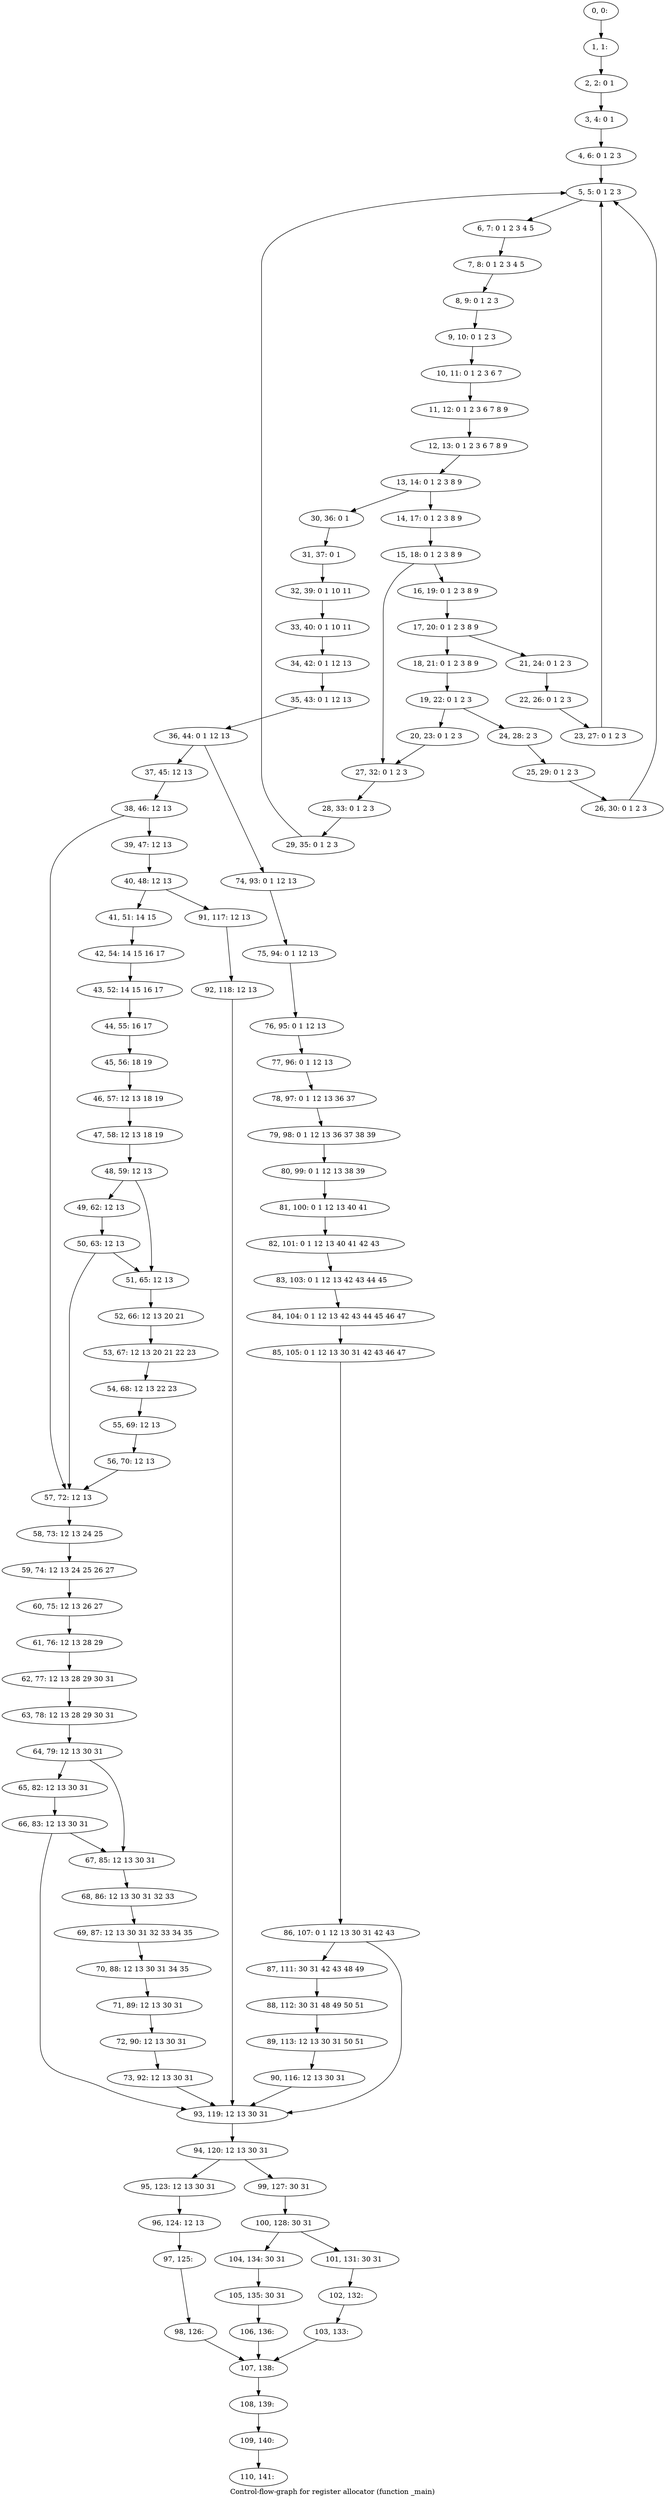 digraph G {
graph [label="Control-flow-graph for register allocator (function _main)"]
0[label="0, 0: "];
1[label="1, 1: "];
2[label="2, 2: 0 1 "];
3[label="3, 4: 0 1 "];
4[label="4, 6: 0 1 2 3 "];
5[label="5, 5: 0 1 2 3 "];
6[label="6, 7: 0 1 2 3 4 5 "];
7[label="7, 8: 0 1 2 3 4 5 "];
8[label="8, 9: 0 1 2 3 "];
9[label="9, 10: 0 1 2 3 "];
10[label="10, 11: 0 1 2 3 6 7 "];
11[label="11, 12: 0 1 2 3 6 7 8 9 "];
12[label="12, 13: 0 1 2 3 6 7 8 9 "];
13[label="13, 14: 0 1 2 3 8 9 "];
14[label="14, 17: 0 1 2 3 8 9 "];
15[label="15, 18: 0 1 2 3 8 9 "];
16[label="16, 19: 0 1 2 3 8 9 "];
17[label="17, 20: 0 1 2 3 8 9 "];
18[label="18, 21: 0 1 2 3 8 9 "];
19[label="19, 22: 0 1 2 3 "];
20[label="20, 23: 0 1 2 3 "];
21[label="21, 24: 0 1 2 3 "];
22[label="22, 26: 0 1 2 3 "];
23[label="23, 27: 0 1 2 3 "];
24[label="24, 28: 2 3 "];
25[label="25, 29: 0 1 2 3 "];
26[label="26, 30: 0 1 2 3 "];
27[label="27, 32: 0 1 2 3 "];
28[label="28, 33: 0 1 2 3 "];
29[label="29, 35: 0 1 2 3 "];
30[label="30, 36: 0 1 "];
31[label="31, 37: 0 1 "];
32[label="32, 39: 0 1 10 11 "];
33[label="33, 40: 0 1 10 11 "];
34[label="34, 42: 0 1 12 13 "];
35[label="35, 43: 0 1 12 13 "];
36[label="36, 44: 0 1 12 13 "];
37[label="37, 45: 12 13 "];
38[label="38, 46: 12 13 "];
39[label="39, 47: 12 13 "];
40[label="40, 48: 12 13 "];
41[label="41, 51: 14 15 "];
42[label="42, 54: 14 15 16 17 "];
43[label="43, 52: 14 15 16 17 "];
44[label="44, 55: 16 17 "];
45[label="45, 56: 18 19 "];
46[label="46, 57: 12 13 18 19 "];
47[label="47, 58: 12 13 18 19 "];
48[label="48, 59: 12 13 "];
49[label="49, 62: 12 13 "];
50[label="50, 63: 12 13 "];
51[label="51, 65: 12 13 "];
52[label="52, 66: 12 13 20 21 "];
53[label="53, 67: 12 13 20 21 22 23 "];
54[label="54, 68: 12 13 22 23 "];
55[label="55, 69: 12 13 "];
56[label="56, 70: 12 13 "];
57[label="57, 72: 12 13 "];
58[label="58, 73: 12 13 24 25 "];
59[label="59, 74: 12 13 24 25 26 27 "];
60[label="60, 75: 12 13 26 27 "];
61[label="61, 76: 12 13 28 29 "];
62[label="62, 77: 12 13 28 29 30 31 "];
63[label="63, 78: 12 13 28 29 30 31 "];
64[label="64, 79: 12 13 30 31 "];
65[label="65, 82: 12 13 30 31 "];
66[label="66, 83: 12 13 30 31 "];
67[label="67, 85: 12 13 30 31 "];
68[label="68, 86: 12 13 30 31 32 33 "];
69[label="69, 87: 12 13 30 31 32 33 34 35 "];
70[label="70, 88: 12 13 30 31 34 35 "];
71[label="71, 89: 12 13 30 31 "];
72[label="72, 90: 12 13 30 31 "];
73[label="73, 92: 12 13 30 31 "];
74[label="74, 93: 0 1 12 13 "];
75[label="75, 94: 0 1 12 13 "];
76[label="76, 95: 0 1 12 13 "];
77[label="77, 96: 0 1 12 13 "];
78[label="78, 97: 0 1 12 13 36 37 "];
79[label="79, 98: 0 1 12 13 36 37 38 39 "];
80[label="80, 99: 0 1 12 13 38 39 "];
81[label="81, 100: 0 1 12 13 40 41 "];
82[label="82, 101: 0 1 12 13 40 41 42 43 "];
83[label="83, 103: 0 1 12 13 42 43 44 45 "];
84[label="84, 104: 0 1 12 13 42 43 44 45 46 47 "];
85[label="85, 105: 0 1 12 13 30 31 42 43 46 47 "];
86[label="86, 107: 0 1 12 13 30 31 42 43 "];
87[label="87, 111: 30 31 42 43 48 49 "];
88[label="88, 112: 30 31 48 49 50 51 "];
89[label="89, 113: 12 13 30 31 50 51 "];
90[label="90, 116: 12 13 30 31 "];
91[label="91, 117: 12 13 "];
92[label="92, 118: 12 13 "];
93[label="93, 119: 12 13 30 31 "];
94[label="94, 120: 12 13 30 31 "];
95[label="95, 123: 12 13 30 31 "];
96[label="96, 124: 12 13 "];
97[label="97, 125: "];
98[label="98, 126: "];
99[label="99, 127: 30 31 "];
100[label="100, 128: 30 31 "];
101[label="101, 131: 30 31 "];
102[label="102, 132: "];
103[label="103, 133: "];
104[label="104, 134: 30 31 "];
105[label="105, 135: 30 31 "];
106[label="106, 136: "];
107[label="107, 138: "];
108[label="108, 139: "];
109[label="109, 140: "];
110[label="110, 141: "];
0->1 ;
1->2 ;
2->3 ;
3->4 ;
4->5 ;
5->6 ;
6->7 ;
7->8 ;
8->9 ;
9->10 ;
10->11 ;
11->12 ;
12->13 ;
13->14 ;
13->30 ;
14->15 ;
15->16 ;
15->27 ;
16->17 ;
17->18 ;
17->21 ;
18->19 ;
19->20 ;
19->24 ;
20->27 ;
21->22 ;
22->23 ;
23->5 ;
24->25 ;
25->26 ;
26->5 ;
27->28 ;
28->29 ;
29->5 ;
30->31 ;
31->32 ;
32->33 ;
33->34 ;
34->35 ;
35->36 ;
36->37 ;
36->74 ;
37->38 ;
38->39 ;
38->57 ;
39->40 ;
40->41 ;
40->91 ;
41->42 ;
42->43 ;
43->44 ;
44->45 ;
45->46 ;
46->47 ;
47->48 ;
48->49 ;
48->51 ;
49->50 ;
50->51 ;
50->57 ;
51->52 ;
52->53 ;
53->54 ;
54->55 ;
55->56 ;
56->57 ;
57->58 ;
58->59 ;
59->60 ;
60->61 ;
61->62 ;
62->63 ;
63->64 ;
64->65 ;
64->67 ;
65->66 ;
66->67 ;
66->93 ;
67->68 ;
68->69 ;
69->70 ;
70->71 ;
71->72 ;
72->73 ;
73->93 ;
74->75 ;
75->76 ;
76->77 ;
77->78 ;
78->79 ;
79->80 ;
80->81 ;
81->82 ;
82->83 ;
83->84 ;
84->85 ;
85->86 ;
86->87 ;
86->93 ;
87->88 ;
88->89 ;
89->90 ;
90->93 ;
91->92 ;
92->93 ;
93->94 ;
94->95 ;
94->99 ;
95->96 ;
96->97 ;
97->98 ;
98->107 ;
99->100 ;
100->101 ;
100->104 ;
101->102 ;
102->103 ;
103->107 ;
104->105 ;
105->106 ;
106->107 ;
107->108 ;
108->109 ;
109->110 ;
}
